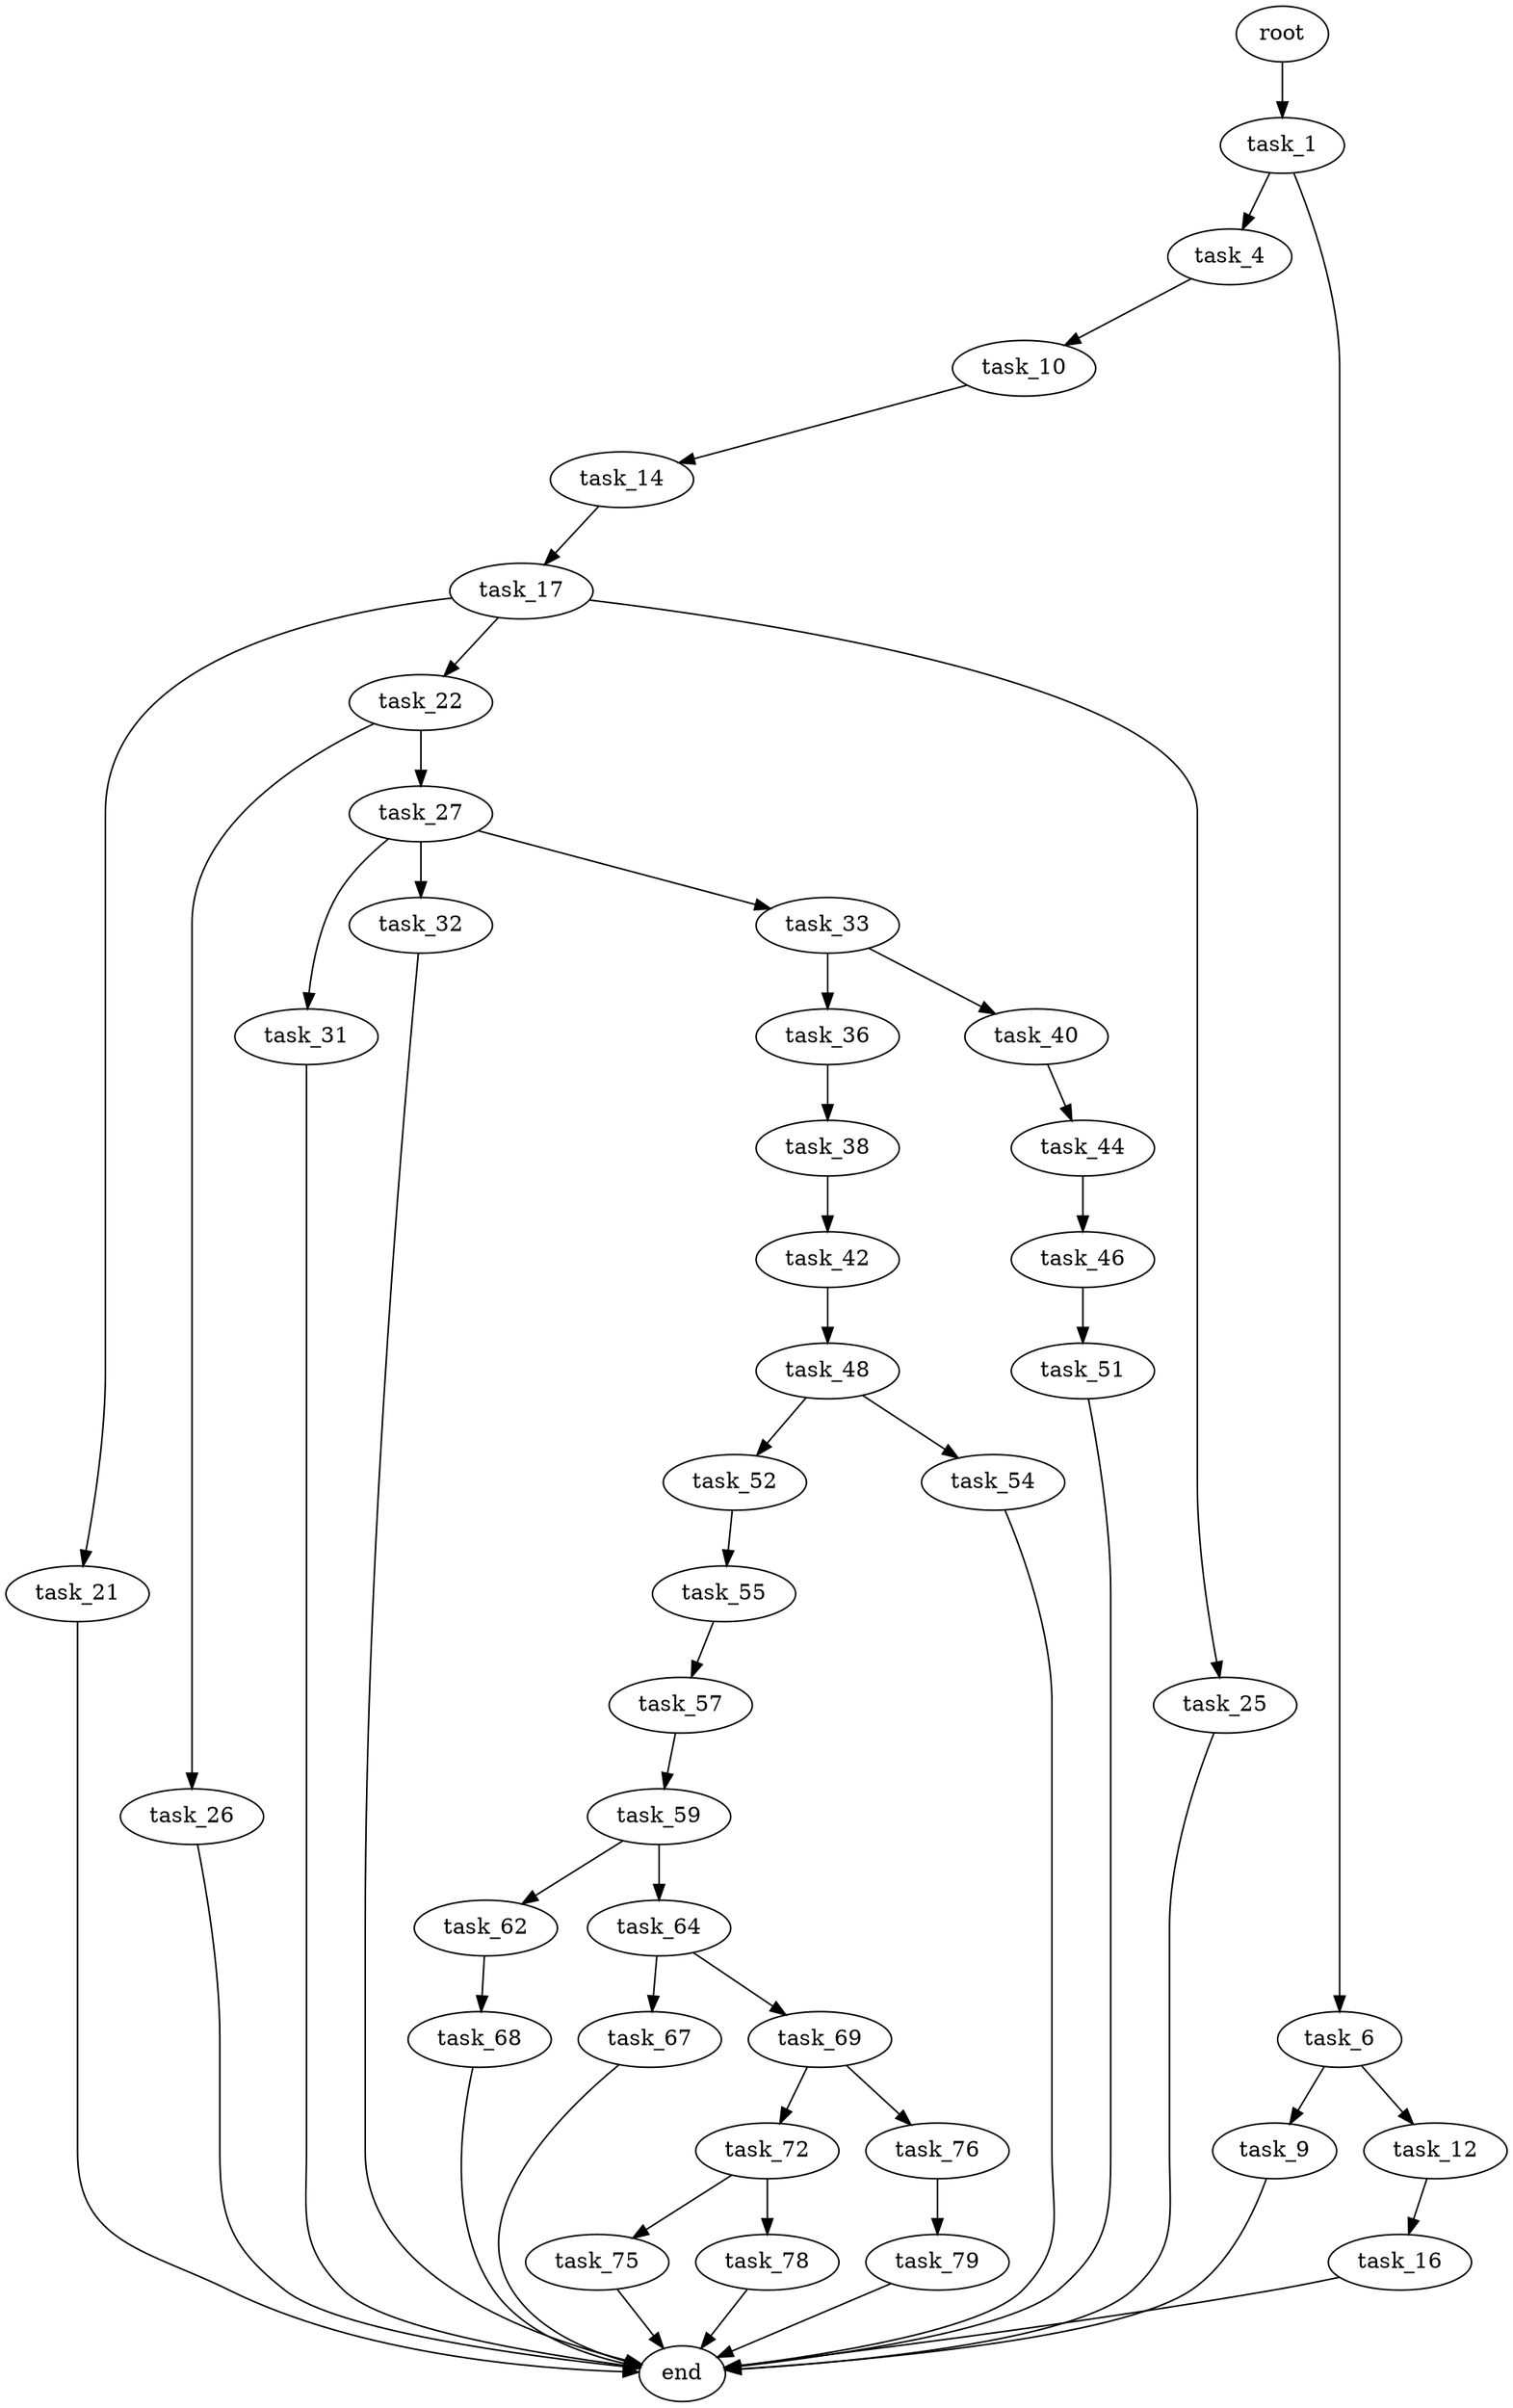 digraph G {
  root [size="0.000000"];
  task_1 [size="1874200166.000000"];
  task_4 [size="95182073194.000000"];
  task_6 [size="102431038608.000000"];
  task_10 [size="313541726196.000000"];
  task_9 [size="103919891094.000000"];
  task_12 [size="134217728000.000000"];
  end [size="0.000000"];
  task_14 [size="261244137635.000000"];
  task_16 [size="134217728000.000000"];
  task_17 [size="24898177136.000000"];
  task_21 [size="27900652747.000000"];
  task_22 [size="237108805088.000000"];
  task_25 [size="28991029248.000000"];
  task_26 [size="11429142512.000000"];
  task_27 [size="8589934592.000000"];
  task_31 [size="76108708819.000000"];
  task_32 [size="472783026617.000000"];
  task_33 [size="368293445632.000000"];
  task_36 [size="231928233984.000000"];
  task_40 [size="4499199368.000000"];
  task_38 [size="36951847397.000000"];
  task_42 [size="368293445632.000000"];
  task_44 [size="134217728000.000000"];
  task_48 [size="30066639390.000000"];
  task_46 [size="2810417667.000000"];
  task_51 [size="782757789696.000000"];
  task_52 [size="44682647238.000000"];
  task_54 [size="195727144980.000000"];
  task_55 [size="368293445632.000000"];
  task_57 [size="39442255974.000000"];
  task_59 [size="36662416123.000000"];
  task_62 [size="8589934592.000000"];
  task_64 [size="549755813888.000000"];
  task_68 [size="1503060957.000000"];
  task_67 [size="22774519512.000000"];
  task_69 [size="25167555396.000000"];
  task_72 [size="183357734999.000000"];
  task_76 [size="357215777204.000000"];
  task_75 [size="1421165915.000000"];
  task_78 [size="1073741824000.000000"];
  task_79 [size="146395298125.000000"];

  root -> task_1 [size="1.000000"];
  task_1 -> task_4 [size="33554432.000000"];
  task_1 -> task_6 [size="33554432.000000"];
  task_4 -> task_10 [size="75497472.000000"];
  task_6 -> task_9 [size="134217728.000000"];
  task_6 -> task_12 [size="134217728.000000"];
  task_10 -> task_14 [size="209715200.000000"];
  task_9 -> end [size="1.000000"];
  task_12 -> task_16 [size="209715200.000000"];
  task_14 -> task_17 [size="209715200.000000"];
  task_16 -> end [size="1.000000"];
  task_17 -> task_21 [size="33554432.000000"];
  task_17 -> task_22 [size="33554432.000000"];
  task_17 -> task_25 [size="33554432.000000"];
  task_21 -> end [size="1.000000"];
  task_22 -> task_26 [size="209715200.000000"];
  task_22 -> task_27 [size="209715200.000000"];
  task_25 -> end [size="1.000000"];
  task_26 -> end [size="1.000000"];
  task_27 -> task_31 [size="33554432.000000"];
  task_27 -> task_32 [size="33554432.000000"];
  task_27 -> task_33 [size="33554432.000000"];
  task_31 -> end [size="1.000000"];
  task_32 -> end [size="1.000000"];
  task_33 -> task_36 [size="411041792.000000"];
  task_33 -> task_40 [size="411041792.000000"];
  task_36 -> task_38 [size="301989888.000000"];
  task_40 -> task_44 [size="75497472.000000"];
  task_38 -> task_42 [size="679477248.000000"];
  task_42 -> task_48 [size="411041792.000000"];
  task_44 -> task_46 [size="209715200.000000"];
  task_48 -> task_52 [size="536870912.000000"];
  task_48 -> task_54 [size="536870912.000000"];
  task_46 -> task_51 [size="134217728.000000"];
  task_51 -> end [size="1.000000"];
  task_52 -> task_55 [size="838860800.000000"];
  task_54 -> end [size="1.000000"];
  task_55 -> task_57 [size="411041792.000000"];
  task_57 -> task_59 [size="33554432.000000"];
  task_59 -> task_62 [size="33554432.000000"];
  task_59 -> task_64 [size="33554432.000000"];
  task_62 -> task_68 [size="33554432.000000"];
  task_64 -> task_67 [size="536870912.000000"];
  task_64 -> task_69 [size="536870912.000000"];
  task_68 -> end [size="1.000000"];
  task_67 -> end [size="1.000000"];
  task_69 -> task_72 [size="411041792.000000"];
  task_69 -> task_76 [size="411041792.000000"];
  task_72 -> task_75 [size="209715200.000000"];
  task_72 -> task_78 [size="209715200.000000"];
  task_76 -> task_79 [size="536870912.000000"];
  task_75 -> end [size="1.000000"];
  task_78 -> end [size="1.000000"];
  task_79 -> end [size="1.000000"];
}
